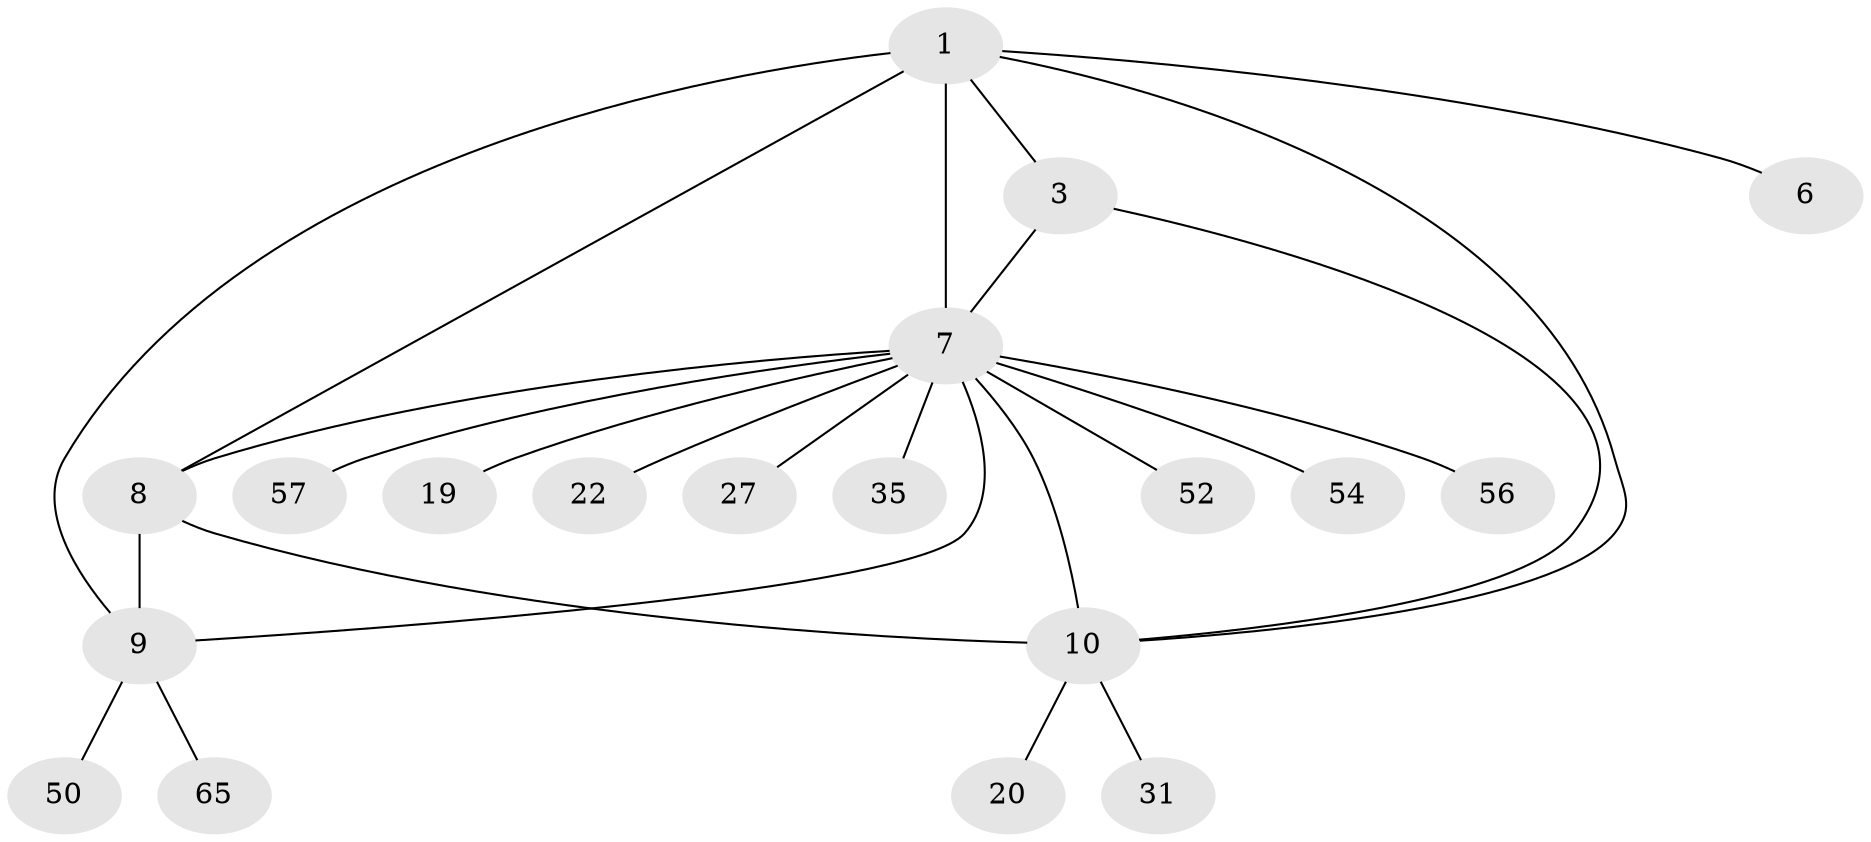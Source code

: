 // original degree distribution, {8: 0.030303030303030304, 2: 0.16666666666666666, 4: 0.015151515151515152, 7: 0.015151515151515152, 6: 0.09090909090909091, 9: 0.015151515151515152, 3: 0.09090909090909091, 11: 0.015151515151515152, 1: 0.5606060606060606}
// Generated by graph-tools (version 1.1) at 2025/19/03/04/25 18:19:32]
// undirected, 19 vertices, 25 edges
graph export_dot {
graph [start="1"]
  node [color=gray90,style=filled];
  1 [super="+25+4+26+51+48+2"];
  3;
  6 [super="+33+36+60+42"];
  7 [super="+21+13+55+32+24"];
  8 [super="+28+38+12+23"];
  9 [super="+34"];
  10 [super="+11"];
  19;
  20 [super="+66"];
  22;
  27;
  31;
  35;
  50;
  52;
  54;
  56;
  57;
  65;
  1 -- 3 [weight=2];
  1 -- 7 [weight=4];
  1 -- 6 [weight=2];
  1 -- 9;
  1 -- 8 [weight=2];
  1 -- 10;
  3 -- 7;
  3 -- 10;
  7 -- 8;
  7 -- 9;
  7 -- 35;
  7 -- 19;
  7 -- 52;
  7 -- 54;
  7 -- 22;
  7 -- 56;
  7 -- 57;
  7 -- 27;
  7 -- 10;
  8 -- 9;
  8 -- 10 [weight=2];
  9 -- 50;
  9 -- 65;
  10 -- 20;
  10 -- 31;
}
